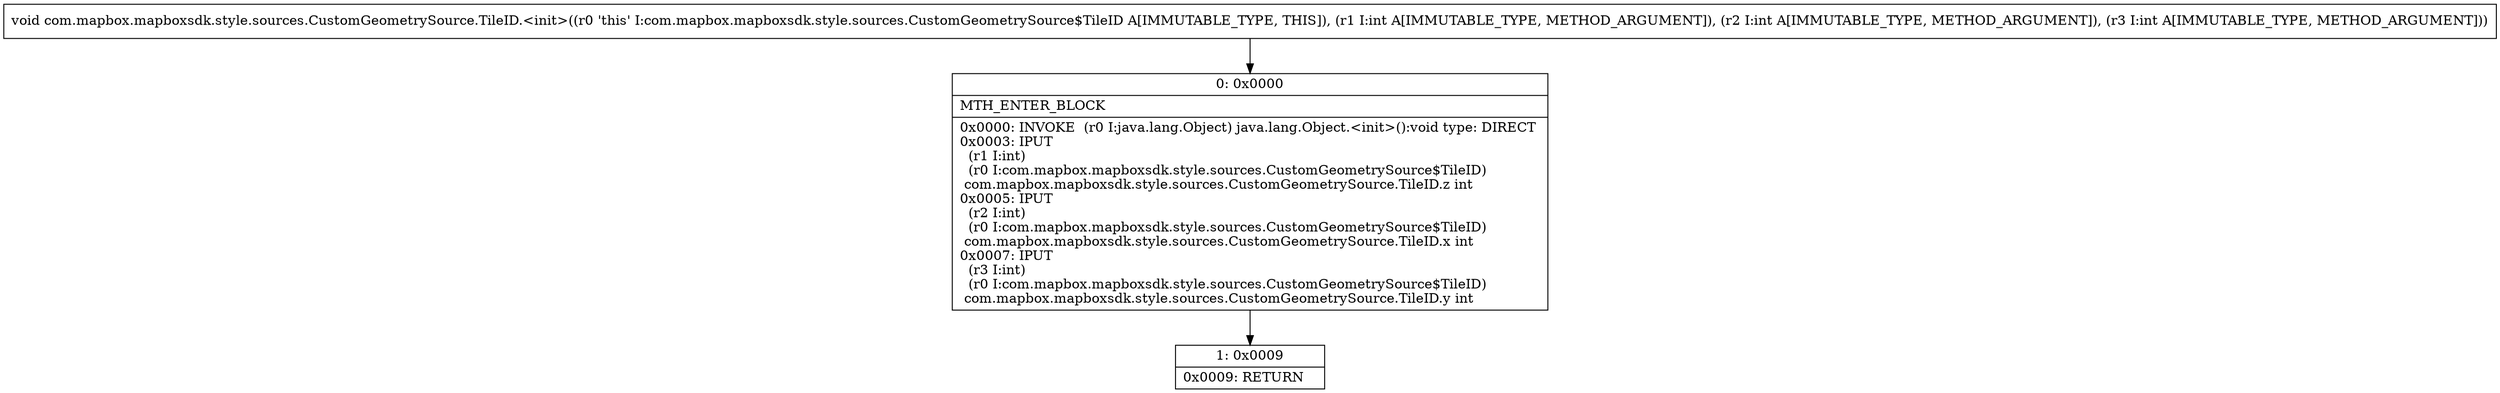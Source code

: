 digraph "CFG forcom.mapbox.mapboxsdk.style.sources.CustomGeometrySource.TileID.\<init\>(III)V" {
Node_0 [shape=record,label="{0\:\ 0x0000|MTH_ENTER_BLOCK\l|0x0000: INVOKE  (r0 I:java.lang.Object) java.lang.Object.\<init\>():void type: DIRECT \l0x0003: IPUT  \l  (r1 I:int)\l  (r0 I:com.mapbox.mapboxsdk.style.sources.CustomGeometrySource$TileID)\l com.mapbox.mapboxsdk.style.sources.CustomGeometrySource.TileID.z int \l0x0005: IPUT  \l  (r2 I:int)\l  (r0 I:com.mapbox.mapboxsdk.style.sources.CustomGeometrySource$TileID)\l com.mapbox.mapboxsdk.style.sources.CustomGeometrySource.TileID.x int \l0x0007: IPUT  \l  (r3 I:int)\l  (r0 I:com.mapbox.mapboxsdk.style.sources.CustomGeometrySource$TileID)\l com.mapbox.mapboxsdk.style.sources.CustomGeometrySource.TileID.y int \l}"];
Node_1 [shape=record,label="{1\:\ 0x0009|0x0009: RETURN   \l}"];
MethodNode[shape=record,label="{void com.mapbox.mapboxsdk.style.sources.CustomGeometrySource.TileID.\<init\>((r0 'this' I:com.mapbox.mapboxsdk.style.sources.CustomGeometrySource$TileID A[IMMUTABLE_TYPE, THIS]), (r1 I:int A[IMMUTABLE_TYPE, METHOD_ARGUMENT]), (r2 I:int A[IMMUTABLE_TYPE, METHOD_ARGUMENT]), (r3 I:int A[IMMUTABLE_TYPE, METHOD_ARGUMENT])) }"];
MethodNode -> Node_0;
Node_0 -> Node_1;
}


